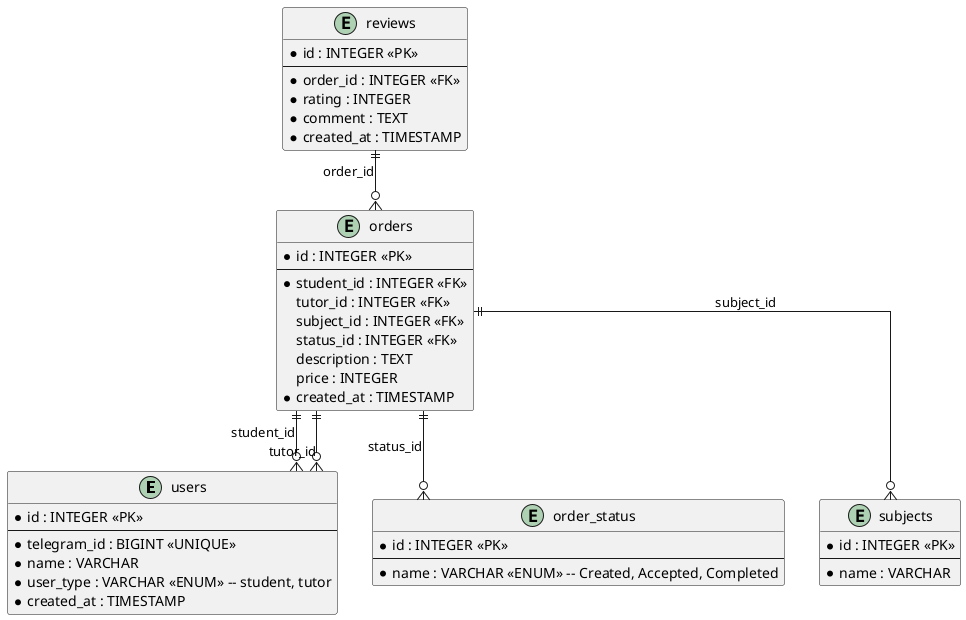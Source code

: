 @startuml er-diagram

skinparam linetype ortho

entity "users" as user_table {
  *id : INTEGER <<PK>>
  --
  *telegram_id : BIGINT <<UNIQUE>>
  *name : VARCHAR
  *user_type : VARCHAR <<ENUM>> -- student, tutor
  *created_at : TIMESTAMP
}

entity "orders" as order_table {
  *id : INTEGER <<PK>>
  --
  *student_id : INTEGER <<FK>>
  tutor_id : INTEGER <<FK>>
  subject_id : INTEGER <<FK>>
  status_id : INTEGER <<FK>>
  description : TEXT
  price : INTEGER
  *created_at : TIMESTAMP
}

entity "order_status" as status_table {
  *id : INTEGER <<PK>>
  --
  *name : VARCHAR <<ENUM>> -- Created, Accepted, Completed
}

entity "subjects" as subject_table {
  *id : INTEGER <<PK>>
  --
  *name : VARCHAR
}

entity "reviews" as review_table {
  *id : INTEGER <<PK>>
  --
  *order_id : INTEGER <<FK>>
  *rating : INTEGER
  *comment : TEXT
  *created_at : TIMESTAMP
}

order_table ||--o{ user_table : "student_id"
order_table ||--o{ user_table : "tutor_id"
order_table ||--o{ subject_table : "subject_id"
order_table ||--o{ status_table : "status_id"
review_table ||--o{ order_table : "order_id"

@enduml
